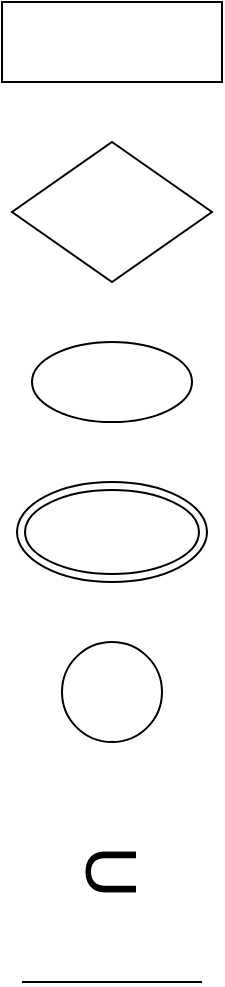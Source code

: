 <mxfile>
    <diagram id="228MdOwqDbwCWYwUvjpp" name="Page-1">
        <mxGraphModel dx="2054" dy="1229" grid="1" gridSize="10" guides="1" tooltips="1" connect="1" arrows="1" fold="1" page="1" pageScale="1" pageWidth="850" pageHeight="1100" math="0" shadow="0">
            <root>
                <mxCell id="0"/>
                <mxCell id="1" parent="0"/>
                <mxCell id="2" value="" style="rounded=0;whiteSpace=wrap;html=1;" vertex="1" parent="1">
                    <mxGeometry x="30" y="80" width="110" height="40" as="geometry"/>
                </mxCell>
                <mxCell id="3" value="" style="rhombus;whiteSpace=wrap;html=1;" vertex="1" parent="1">
                    <mxGeometry x="35" y="150" width="100" height="70" as="geometry"/>
                </mxCell>
                <mxCell id="4" value="" style="ellipse;whiteSpace=wrap;html=1;rotation=0;" vertex="1" parent="1">
                    <mxGeometry x="45" y="250" width="80" height="40" as="geometry"/>
                </mxCell>
                <mxCell id="5" value="" style="ellipse;whiteSpace=wrap;html=1;aspect=fixed;" vertex="1" parent="1">
                    <mxGeometry x="60" y="400" width="50" height="50" as="geometry"/>
                </mxCell>
                <mxCell id="6" value="&lt;font style=&quot;font-size: 36px;&quot;&gt;U&lt;/font&gt;" style="text;html=1;strokeColor=none;fillColor=none;align=center;verticalAlign=middle;whiteSpace=wrap;rounded=0;direction=west;rotation=90;" vertex="1" parent="1">
                    <mxGeometry x="55" y="480" width="60" height="70" as="geometry"/>
                </mxCell>
                <mxCell id="7" value="" style="endArrow=none;html=1;exitX=0;exitY=0.5;exitDx=0;exitDy=0;entryX=1;entryY=0.5;entryDx=0;entryDy=0;" edge="1" parent="1">
                    <mxGeometry width="50" height="50" relative="1" as="geometry">
                        <mxPoint x="130" y="570" as="sourcePoint"/>
                        <mxPoint x="40" y="570" as="targetPoint"/>
                    </mxGeometry>
                </mxCell>
                <mxCell id="8" value="" style="ellipse;shape=doubleEllipse;whiteSpace=wrap;html=1;" vertex="1" parent="1">
                    <mxGeometry x="37.5" y="320" width="95" height="50" as="geometry"/>
                </mxCell>
            </root>
        </mxGraphModel>
    </diagram>
</mxfile>